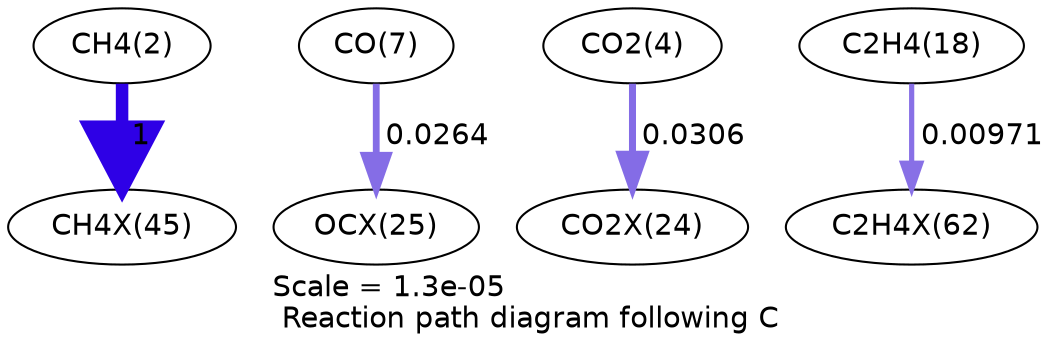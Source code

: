 digraph reaction_paths {
center=1;
s4 -> s40[fontname="Helvetica", penwidth=6, arrowsize=3, color="0.7, 1.5, 0.9"
, label=" 1"];
s9 -> s36[fontname="Helvetica", penwidth=3.26, arrowsize=1.63, color="0.7, 0.526, 0.9"
, label=" 0.0264"];
s6 -> s35[fontname="Helvetica", penwidth=3.37, arrowsize=1.68, color="0.7, 0.531, 0.9"
, label=" 0.0306"];
s20 -> s49[fontname="Helvetica", penwidth=2.5, arrowsize=1.25, color="0.7, 0.51, 0.9"
, label=" 0.00971"];
s4 [ fontname="Helvetica", label="CH4(2)"];
s6 [ fontname="Helvetica", label="CO2(4)"];
s9 [ fontname="Helvetica", label="CO(7)"];
s20 [ fontname="Helvetica", label="C2H4(18)"];
s35 [ fontname="Helvetica", label="CO2X(24)"];
s36 [ fontname="Helvetica", label="OCX(25)"];
s40 [ fontname="Helvetica", label="CH4X(45)"];
s49 [ fontname="Helvetica", label="C2H4X(62)"];
 label = "Scale = 1.3e-05\l Reaction path diagram following C";
 fontname = "Helvetica";
}

